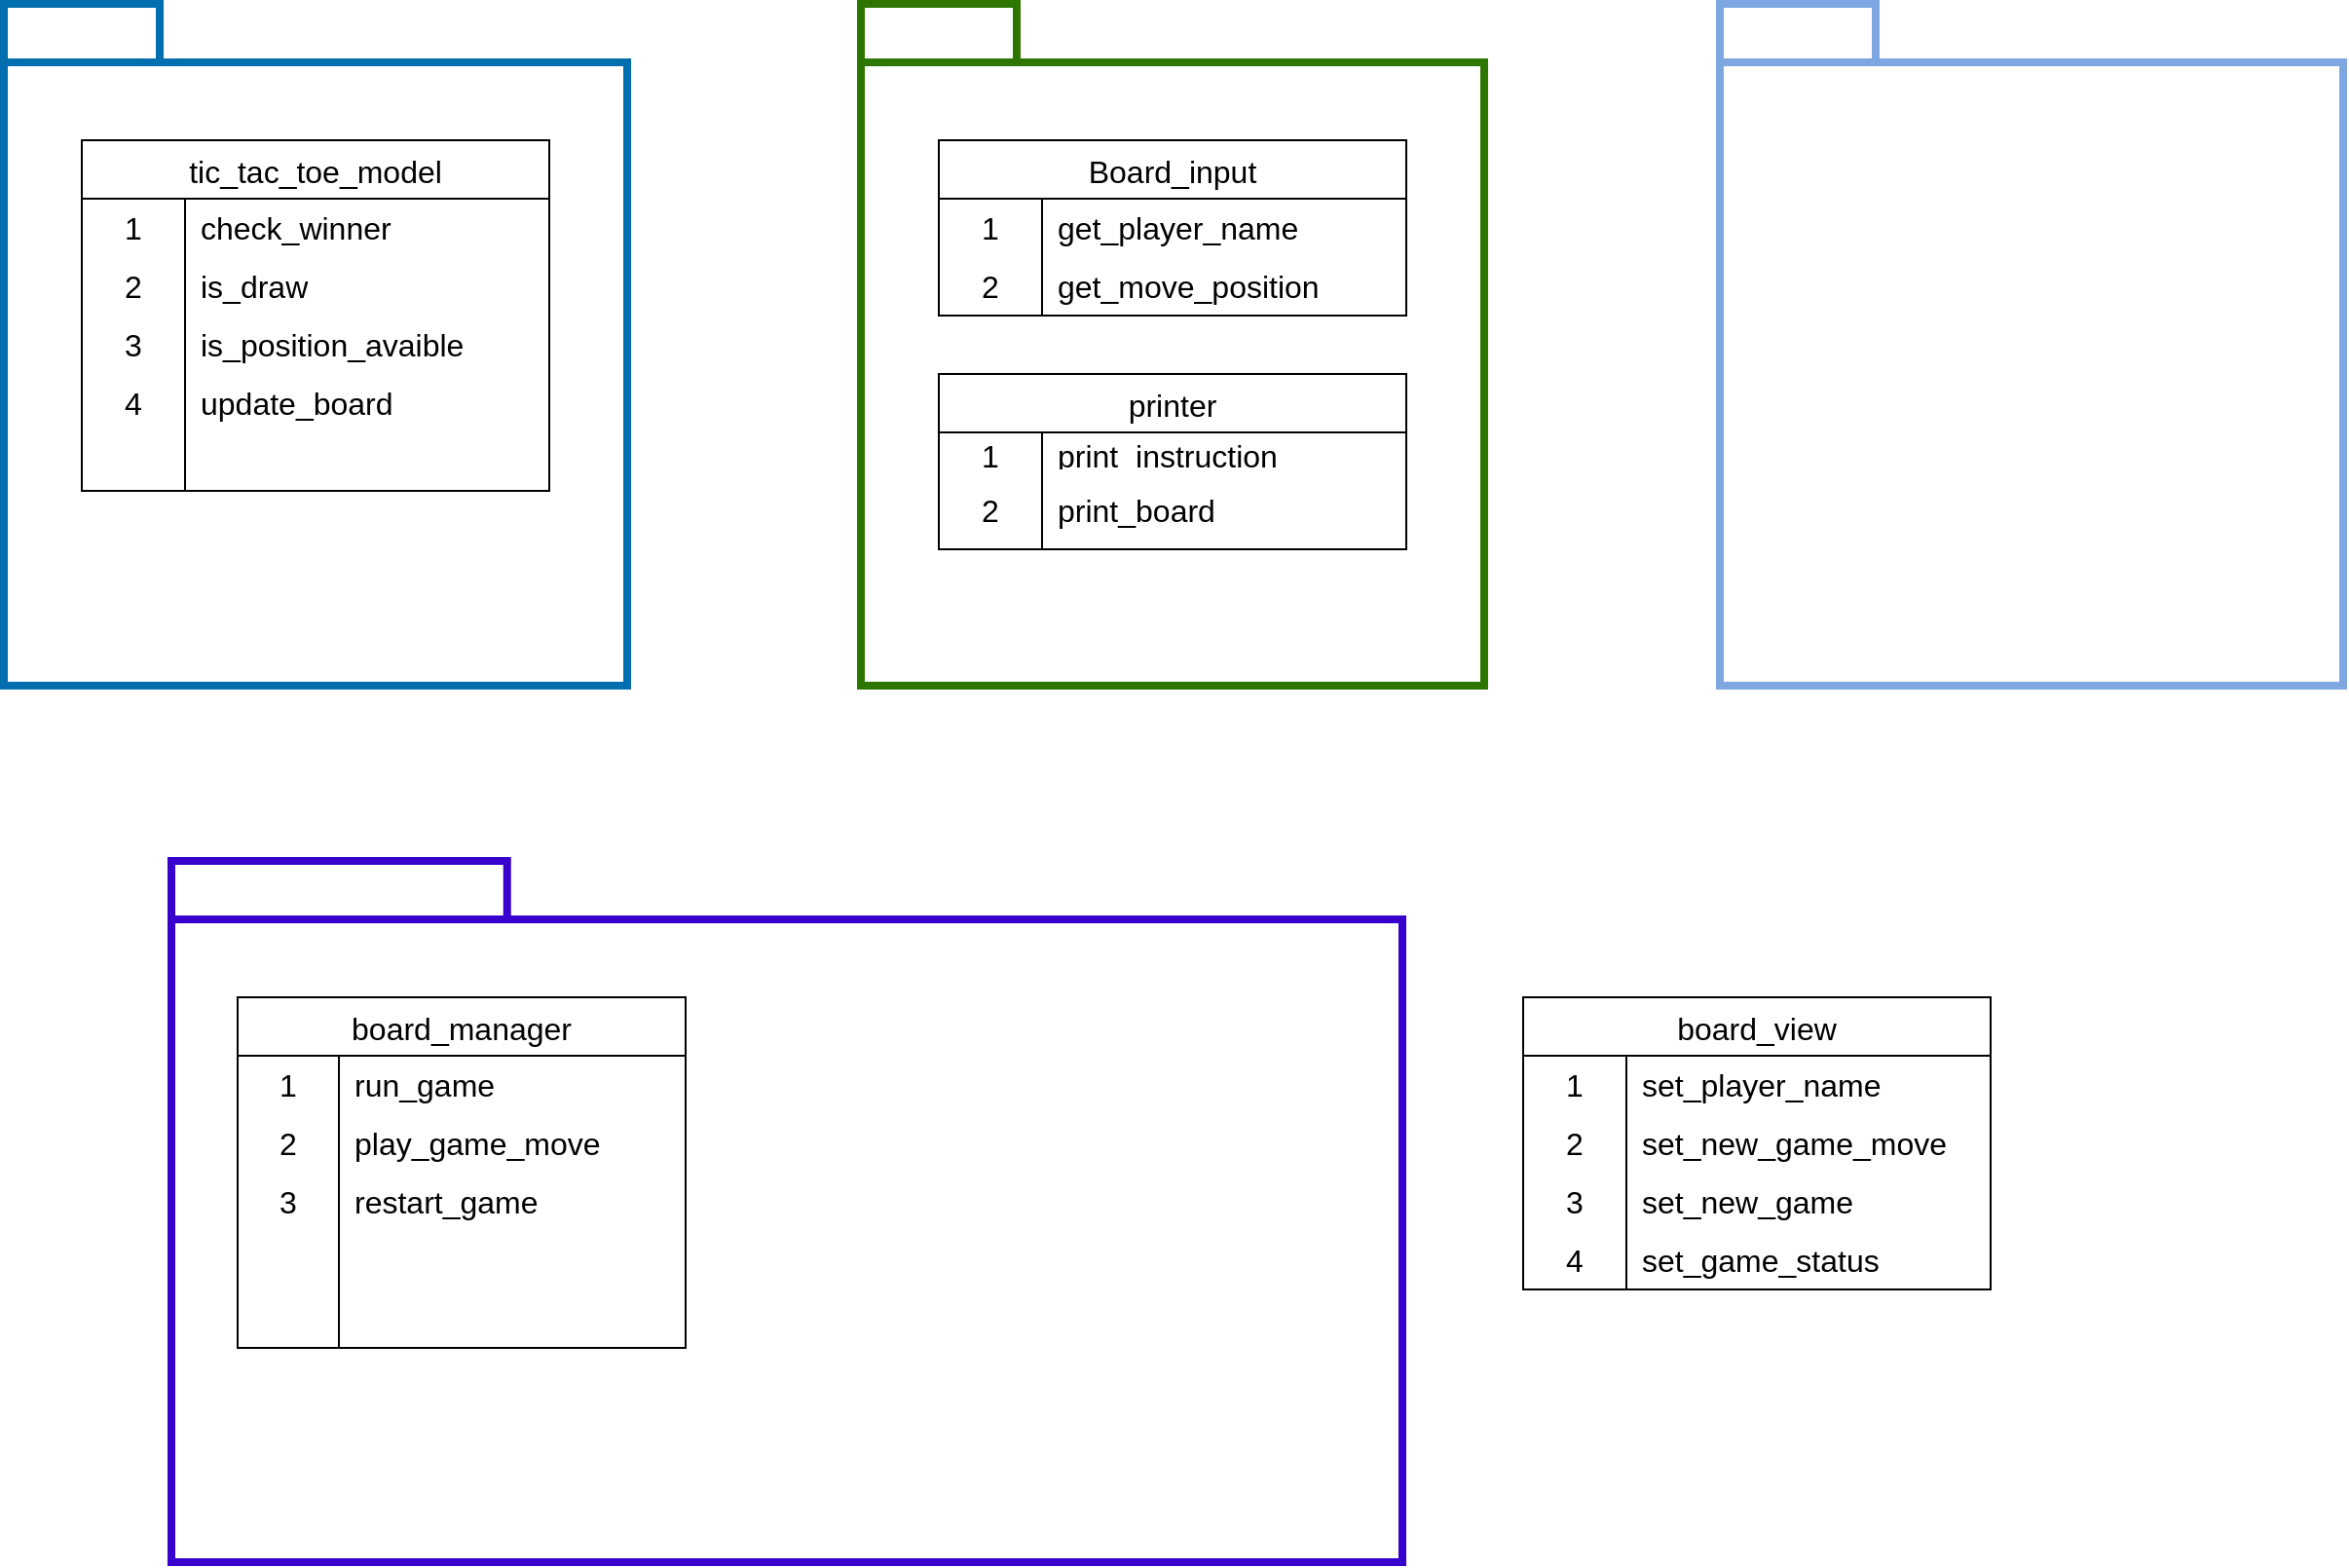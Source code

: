 <mxfile version="24.0.4" type="device">
  <diagram name="Página-1" id="RTz2htkCWhaH7A2Jlfvp">
    <mxGraphModel dx="1687" dy="993" grid="1" gridSize="10" guides="1" tooltips="1" connect="1" arrows="1" fold="1" page="1" pageScale="1" pageWidth="827" pageHeight="1169" math="0" shadow="0">
      <root>
        <mxCell id="0" />
        <mxCell id="1" style="locked=1;" parent="0" />
        <mxCell id="kR5RSAqb6cGgb9kotOOQ-142" value="" style="group" parent="1" vertex="1" connectable="0">
          <mxGeometry x="480" y="140" width="320" height="340" as="geometry" />
        </mxCell>
        <mxCell id="kR5RSAqb6cGgb9kotOOQ-143" value="" style="rounded=0;whiteSpace=wrap;html=1;fillColor=none;fontColor=#ffffff;strokeColor=#2D7600;strokeWidth=4;" parent="kR5RSAqb6cGgb9kotOOQ-142" vertex="1">
          <mxGeometry y="20" width="320" height="320" as="geometry" />
        </mxCell>
        <mxCell id="kR5RSAqb6cGgb9kotOOQ-144" value="View" style="rounded=0;whiteSpace=wrap;html=1;fillColor=none;fontColor=#ffffff;strokeColor=#2D7600;strokeWidth=4;" parent="kR5RSAqb6cGgb9kotOOQ-142" vertex="1">
          <mxGeometry y="-10" width="80" height="30" as="geometry" />
        </mxCell>
        <mxCell id="kR5RSAqb6cGgb9kotOOQ-145" value="" style="group" parent="1" vertex="1" connectable="0">
          <mxGeometry x="40" y="130" width="320" height="350" as="geometry" />
        </mxCell>
        <mxCell id="kR5RSAqb6cGgb9kotOOQ-146" value="" style="rounded=0;whiteSpace=wrap;html=1;fillColor=none;fontColor=#ffffff;strokeColor=#006EAF;strokeWidth=4;" parent="kR5RSAqb6cGgb9kotOOQ-145" vertex="1">
          <mxGeometry y="30" width="320" height="320" as="geometry" />
        </mxCell>
        <mxCell id="kR5RSAqb6cGgb9kotOOQ-147" value="Model" style="rounded=0;whiteSpace=wrap;html=1;fillColor=none;fontColor=#ffffff;strokeColor=#006EAF;strokeWidth=4;" parent="kR5RSAqb6cGgb9kotOOQ-145" vertex="1">
          <mxGeometry width="80" height="30" as="geometry" />
        </mxCell>
        <mxCell id="kR5RSAqb6cGgb9kotOOQ-148" value="" style="group;movable=1;resizable=1;rotatable=1;deletable=1;editable=1;locked=0;connectable=1;" parent="1" vertex="1" connectable="0">
          <mxGeometry x="126" y="570" width="632" height="360" as="geometry" />
        </mxCell>
        <mxCell id="kR5RSAqb6cGgb9kotOOQ-149" value="" style="rounded=0;whiteSpace=wrap;html=1;fillColor=none;fontColor=#ffffff;strokeColor=#3700CC;strokeWidth=4;movable=0;resizable=0;rotatable=0;deletable=0;editable=0;locked=1;connectable=0;" parent="kR5RSAqb6cGgb9kotOOQ-148" vertex="1">
          <mxGeometry y="30" width="632" height="330" as="geometry" />
        </mxCell>
        <mxCell id="kR5RSAqb6cGgb9kotOOQ-150" value="Controller" style="rounded=0;whiteSpace=wrap;html=1;fillColor=none;fontColor=#ffffff;strokeColor=#3700CC;strokeWidth=4;" parent="kR5RSAqb6cGgb9kotOOQ-148" vertex="1">
          <mxGeometry width="172.364" height="30" as="geometry" />
        </mxCell>
        <mxCell id="kR5RSAqb6cGgb9kotOOQ-151" value="" style="group" parent="1" vertex="1" connectable="0">
          <mxGeometry x="921" y="130" width="320" height="350" as="geometry" />
        </mxCell>
        <mxCell id="kR5RSAqb6cGgb9kotOOQ-152" value="" style="rounded=0;whiteSpace=wrap;html=1;fillColor=none;fontColor=#ffffff;strokeColor=#7EA6E0;strokeWidth=4;" parent="kR5RSAqb6cGgb9kotOOQ-151" vertex="1">
          <mxGeometry y="30" width="320" height="320" as="geometry" />
        </mxCell>
        <mxCell id="kR5RSAqb6cGgb9kotOOQ-153" value="Frontend" style="rounded=0;whiteSpace=wrap;html=1;fillColor=none;fontColor=#ffffff;strokeColor=#7EA6E0;strokeWidth=4;" parent="kR5RSAqb6cGgb9kotOOQ-151" vertex="1">
          <mxGeometry width="80" height="30" as="geometry" />
        </mxCell>
        <mxCell id="kR5RSAqb6cGgb9kotOOQ-91" value="Capa sin título" parent="0" />
        <mxCell id="kR5RSAqb6cGgb9kotOOQ-154" value="tic_tac_toe_model" style="shape=table;startSize=30;container=1;collapsible=0;childLayout=tableLayout;fixedRows=1;rowLines=0;fontStyle=0;strokeColor=default;fontSize=16;" parent="kR5RSAqb6cGgb9kotOOQ-91" vertex="1">
          <mxGeometry x="80" y="200" width="240" height="180" as="geometry" />
        </mxCell>
        <mxCell id="kR5RSAqb6cGgb9kotOOQ-155" value="" style="shape=tableRow;horizontal=0;startSize=0;swimlaneHead=0;swimlaneBody=0;top=0;left=0;bottom=0;right=0;collapsible=0;dropTarget=0;fillColor=none;points=[[0,0.5],[1,0.5]];portConstraint=eastwest;strokeColor=inherit;fontSize=16;" parent="kR5RSAqb6cGgb9kotOOQ-154" vertex="1">
          <mxGeometry y="30" width="240" height="30" as="geometry" />
        </mxCell>
        <mxCell id="kR5RSAqb6cGgb9kotOOQ-156" value="1" style="shape=partialRectangle;html=1;whiteSpace=wrap;connectable=0;fillColor=none;top=0;left=0;bottom=0;right=0;overflow=hidden;pointerEvents=1;strokeColor=inherit;fontSize=16;" parent="kR5RSAqb6cGgb9kotOOQ-155" vertex="1">
          <mxGeometry width="53" height="30" as="geometry">
            <mxRectangle width="53" height="30" as="alternateBounds" />
          </mxGeometry>
        </mxCell>
        <mxCell id="kR5RSAqb6cGgb9kotOOQ-157" value="check_winner" style="shape=partialRectangle;html=1;whiteSpace=wrap;connectable=0;fillColor=none;top=0;left=0;bottom=0;right=0;align=left;spacingLeft=6;overflow=hidden;strokeColor=inherit;fontSize=16;" parent="kR5RSAqb6cGgb9kotOOQ-155" vertex="1">
          <mxGeometry x="53" width="187" height="30" as="geometry">
            <mxRectangle width="187" height="30" as="alternateBounds" />
          </mxGeometry>
        </mxCell>
        <mxCell id="kR5RSAqb6cGgb9kotOOQ-158" value="" style="shape=tableRow;horizontal=0;startSize=0;swimlaneHead=0;swimlaneBody=0;top=0;left=0;bottom=0;right=0;collapsible=0;dropTarget=0;fillColor=none;points=[[0,0.5],[1,0.5]];portConstraint=eastwest;strokeColor=inherit;fontSize=16;" parent="kR5RSAqb6cGgb9kotOOQ-154" vertex="1">
          <mxGeometry y="60" width="240" height="30" as="geometry" />
        </mxCell>
        <mxCell id="kR5RSAqb6cGgb9kotOOQ-159" value="2" style="shape=partialRectangle;html=1;whiteSpace=wrap;connectable=0;fillColor=none;top=0;left=0;bottom=0;right=0;overflow=hidden;strokeColor=inherit;fontSize=16;" parent="kR5RSAqb6cGgb9kotOOQ-158" vertex="1">
          <mxGeometry width="53" height="30" as="geometry">
            <mxRectangle width="53" height="30" as="alternateBounds" />
          </mxGeometry>
        </mxCell>
        <mxCell id="kR5RSAqb6cGgb9kotOOQ-160" value="is_draw" style="shape=partialRectangle;html=1;whiteSpace=wrap;connectable=0;fillColor=none;top=0;left=0;bottom=0;right=0;align=left;spacingLeft=6;overflow=hidden;strokeColor=inherit;fontSize=16;" parent="kR5RSAqb6cGgb9kotOOQ-158" vertex="1">
          <mxGeometry x="53" width="187" height="30" as="geometry">
            <mxRectangle width="187" height="30" as="alternateBounds" />
          </mxGeometry>
        </mxCell>
        <mxCell id="kR5RSAqb6cGgb9kotOOQ-161" value="" style="shape=tableRow;horizontal=0;startSize=0;swimlaneHead=0;swimlaneBody=0;top=0;left=0;bottom=0;right=0;collapsible=0;dropTarget=0;fillColor=none;points=[[0,0.5],[1,0.5]];portConstraint=eastwest;strokeColor=inherit;fontSize=16;" parent="kR5RSAqb6cGgb9kotOOQ-154" vertex="1">
          <mxGeometry y="90" width="240" height="30" as="geometry" />
        </mxCell>
        <mxCell id="kR5RSAqb6cGgb9kotOOQ-162" value="3" style="shape=partialRectangle;html=1;whiteSpace=wrap;connectable=0;fillColor=none;top=0;left=0;bottom=0;right=0;overflow=hidden;strokeColor=inherit;fontSize=16;" parent="kR5RSAqb6cGgb9kotOOQ-161" vertex="1">
          <mxGeometry width="53" height="30" as="geometry">
            <mxRectangle width="53" height="30" as="alternateBounds" />
          </mxGeometry>
        </mxCell>
        <mxCell id="kR5RSAqb6cGgb9kotOOQ-163" value="is_position_avaible" style="shape=partialRectangle;html=1;whiteSpace=wrap;connectable=0;fillColor=none;top=0;left=0;bottom=0;right=0;align=left;spacingLeft=6;overflow=hidden;strokeColor=inherit;fontSize=16;" parent="kR5RSAqb6cGgb9kotOOQ-161" vertex="1">
          <mxGeometry x="53" width="187" height="30" as="geometry">
            <mxRectangle width="187" height="30" as="alternateBounds" />
          </mxGeometry>
        </mxCell>
        <mxCell id="kR5RSAqb6cGgb9kotOOQ-164" style="shape=tableRow;horizontal=0;startSize=0;swimlaneHead=0;swimlaneBody=0;top=0;left=0;bottom=0;right=0;collapsible=0;dropTarget=0;fillColor=none;points=[[0,0.5],[1,0.5]];portConstraint=eastwest;strokeColor=inherit;fontSize=16;" parent="kR5RSAqb6cGgb9kotOOQ-154" vertex="1">
          <mxGeometry y="120" width="240" height="30" as="geometry" />
        </mxCell>
        <mxCell id="kR5RSAqb6cGgb9kotOOQ-165" value="4" style="shape=partialRectangle;html=1;whiteSpace=wrap;connectable=0;fillColor=none;top=0;left=0;bottom=0;right=0;overflow=hidden;strokeColor=inherit;fontSize=16;" parent="kR5RSAqb6cGgb9kotOOQ-164" vertex="1">
          <mxGeometry width="53" height="30" as="geometry">
            <mxRectangle width="53" height="30" as="alternateBounds" />
          </mxGeometry>
        </mxCell>
        <mxCell id="kR5RSAqb6cGgb9kotOOQ-166" value="update_board" style="shape=partialRectangle;html=1;whiteSpace=wrap;connectable=0;fillColor=none;top=0;left=0;bottom=0;right=0;align=left;spacingLeft=6;overflow=hidden;strokeColor=inherit;fontSize=16;" parent="kR5RSAqb6cGgb9kotOOQ-164" vertex="1">
          <mxGeometry x="53" width="187" height="30" as="geometry">
            <mxRectangle width="187" height="30" as="alternateBounds" />
          </mxGeometry>
        </mxCell>
        <mxCell id="kR5RSAqb6cGgb9kotOOQ-167" style="shape=tableRow;horizontal=0;startSize=0;swimlaneHead=0;swimlaneBody=0;top=0;left=0;bottom=0;right=0;collapsible=0;dropTarget=0;fillColor=none;points=[[0,0.5],[1,0.5]];portConstraint=eastwest;strokeColor=inherit;fontSize=16;" parent="kR5RSAqb6cGgb9kotOOQ-154" vertex="1">
          <mxGeometry y="150" width="240" height="30" as="geometry" />
        </mxCell>
        <mxCell id="kR5RSAqb6cGgb9kotOOQ-168" style="shape=partialRectangle;html=1;whiteSpace=wrap;connectable=0;fillColor=none;top=0;left=0;bottom=0;right=0;overflow=hidden;strokeColor=inherit;fontSize=16;" parent="kR5RSAqb6cGgb9kotOOQ-167" vertex="1">
          <mxGeometry width="53" height="30" as="geometry">
            <mxRectangle width="53" height="30" as="alternateBounds" />
          </mxGeometry>
        </mxCell>
        <mxCell id="kR5RSAqb6cGgb9kotOOQ-169" style="shape=partialRectangle;html=1;whiteSpace=wrap;connectable=0;fillColor=none;top=0;left=0;bottom=0;right=0;align=left;spacingLeft=6;overflow=hidden;strokeColor=inherit;fontSize=16;" parent="kR5RSAqb6cGgb9kotOOQ-167" vertex="1">
          <mxGeometry x="53" width="187" height="30" as="geometry">
            <mxRectangle width="187" height="30" as="alternateBounds" />
          </mxGeometry>
        </mxCell>
        <mxCell id="kR5RSAqb6cGgb9kotOOQ-170" value="board_view" style="shape=table;startSize=30;container=1;collapsible=0;childLayout=tableLayout;fixedRows=1;rowLines=0;fontStyle=0;strokeColor=default;fontSize=16;" parent="kR5RSAqb6cGgb9kotOOQ-91" vertex="1">
          <mxGeometry x="820" y="640" width="240" height="150" as="geometry" />
        </mxCell>
        <mxCell id="kR5RSAqb6cGgb9kotOOQ-171" value="" style="shape=tableRow;horizontal=0;startSize=0;swimlaneHead=0;swimlaneBody=0;top=0;left=0;bottom=0;right=0;collapsible=0;dropTarget=0;fillColor=none;points=[[0,0.5],[1,0.5]];portConstraint=eastwest;strokeColor=inherit;fontSize=16;" parent="kR5RSAqb6cGgb9kotOOQ-170" vertex="1">
          <mxGeometry y="30" width="240" height="30" as="geometry" />
        </mxCell>
        <mxCell id="kR5RSAqb6cGgb9kotOOQ-172" value="1" style="shape=partialRectangle;html=1;whiteSpace=wrap;connectable=0;fillColor=none;top=0;left=0;bottom=0;right=0;overflow=hidden;pointerEvents=1;strokeColor=inherit;fontSize=16;" parent="kR5RSAqb6cGgb9kotOOQ-171" vertex="1">
          <mxGeometry width="53" height="30" as="geometry">
            <mxRectangle width="53" height="30" as="alternateBounds" />
          </mxGeometry>
        </mxCell>
        <mxCell id="kR5RSAqb6cGgb9kotOOQ-173" value="set_player_name" style="shape=partialRectangle;html=1;whiteSpace=wrap;connectable=0;fillColor=none;top=0;left=0;bottom=0;right=0;align=left;spacingLeft=6;overflow=hidden;strokeColor=inherit;fontSize=16;" parent="kR5RSAqb6cGgb9kotOOQ-171" vertex="1">
          <mxGeometry x="53" width="187" height="30" as="geometry">
            <mxRectangle width="187" height="30" as="alternateBounds" />
          </mxGeometry>
        </mxCell>
        <mxCell id="kR5RSAqb6cGgb9kotOOQ-174" value="" style="shape=tableRow;horizontal=0;startSize=0;swimlaneHead=0;swimlaneBody=0;top=0;left=0;bottom=0;right=0;collapsible=0;dropTarget=0;fillColor=none;points=[[0,0.5],[1,0.5]];portConstraint=eastwest;strokeColor=inherit;fontSize=16;" parent="kR5RSAqb6cGgb9kotOOQ-170" vertex="1">
          <mxGeometry y="60" width="240" height="30" as="geometry" />
        </mxCell>
        <mxCell id="kR5RSAqb6cGgb9kotOOQ-175" value="2" style="shape=partialRectangle;html=1;whiteSpace=wrap;connectable=0;fillColor=none;top=0;left=0;bottom=0;right=0;overflow=hidden;strokeColor=inherit;fontSize=16;" parent="kR5RSAqb6cGgb9kotOOQ-174" vertex="1">
          <mxGeometry width="53" height="30" as="geometry">
            <mxRectangle width="53" height="30" as="alternateBounds" />
          </mxGeometry>
        </mxCell>
        <mxCell id="kR5RSAqb6cGgb9kotOOQ-176" value="set_new_game_move" style="shape=partialRectangle;html=1;whiteSpace=wrap;connectable=0;fillColor=none;top=0;left=0;bottom=0;right=0;align=left;spacingLeft=6;overflow=hidden;strokeColor=inherit;fontSize=16;" parent="kR5RSAqb6cGgb9kotOOQ-174" vertex="1">
          <mxGeometry x="53" width="187" height="30" as="geometry">
            <mxRectangle width="187" height="30" as="alternateBounds" />
          </mxGeometry>
        </mxCell>
        <mxCell id="kR5RSAqb6cGgb9kotOOQ-177" value="" style="shape=tableRow;horizontal=0;startSize=0;swimlaneHead=0;swimlaneBody=0;top=0;left=0;bottom=0;right=0;collapsible=0;dropTarget=0;fillColor=none;points=[[0,0.5],[1,0.5]];portConstraint=eastwest;strokeColor=inherit;fontSize=16;" parent="kR5RSAqb6cGgb9kotOOQ-170" vertex="1">
          <mxGeometry y="90" width="240" height="30" as="geometry" />
        </mxCell>
        <mxCell id="kR5RSAqb6cGgb9kotOOQ-178" value="3" style="shape=partialRectangle;html=1;whiteSpace=wrap;connectable=0;fillColor=none;top=0;left=0;bottom=0;right=0;overflow=hidden;strokeColor=inherit;fontSize=16;" parent="kR5RSAqb6cGgb9kotOOQ-177" vertex="1">
          <mxGeometry width="53" height="30" as="geometry">
            <mxRectangle width="53" height="30" as="alternateBounds" />
          </mxGeometry>
        </mxCell>
        <mxCell id="kR5RSAqb6cGgb9kotOOQ-179" value="set_new_game" style="shape=partialRectangle;html=1;whiteSpace=wrap;connectable=0;fillColor=none;top=0;left=0;bottom=0;right=0;align=left;spacingLeft=6;overflow=hidden;strokeColor=inherit;fontSize=16;" parent="kR5RSAqb6cGgb9kotOOQ-177" vertex="1">
          <mxGeometry x="53" width="187" height="30" as="geometry">
            <mxRectangle width="187" height="30" as="alternateBounds" />
          </mxGeometry>
        </mxCell>
        <mxCell id="kR5RSAqb6cGgb9kotOOQ-180" style="shape=tableRow;horizontal=0;startSize=0;swimlaneHead=0;swimlaneBody=0;top=0;left=0;bottom=0;right=0;collapsible=0;dropTarget=0;fillColor=none;points=[[0,0.5],[1,0.5]];portConstraint=eastwest;strokeColor=inherit;fontSize=16;" parent="kR5RSAqb6cGgb9kotOOQ-170" vertex="1">
          <mxGeometry y="120" width="240" height="30" as="geometry" />
        </mxCell>
        <mxCell id="kR5RSAqb6cGgb9kotOOQ-181" value="4" style="shape=partialRectangle;html=1;whiteSpace=wrap;connectable=0;fillColor=none;top=0;left=0;bottom=0;right=0;overflow=hidden;strokeColor=inherit;fontSize=16;" parent="kR5RSAqb6cGgb9kotOOQ-180" vertex="1">
          <mxGeometry width="53" height="30" as="geometry">
            <mxRectangle width="53" height="30" as="alternateBounds" />
          </mxGeometry>
        </mxCell>
        <mxCell id="kR5RSAqb6cGgb9kotOOQ-182" value="set_game_status" style="shape=partialRectangle;html=1;whiteSpace=wrap;connectable=0;fillColor=none;top=0;left=0;bottom=0;right=0;align=left;spacingLeft=6;overflow=hidden;strokeColor=inherit;fontSize=16;" parent="kR5RSAqb6cGgb9kotOOQ-180" vertex="1">
          <mxGeometry x="53" width="187" height="30" as="geometry">
            <mxRectangle width="187" height="30" as="alternateBounds" />
          </mxGeometry>
        </mxCell>
        <mxCell id="kR5RSAqb6cGgb9kotOOQ-183" value="board_manager" style="shape=table;startSize=30;container=1;collapsible=0;childLayout=tableLayout;fixedRows=1;rowLines=0;fontStyle=0;strokeColor=default;fontSize=16;" parent="kR5RSAqb6cGgb9kotOOQ-91" vertex="1">
          <mxGeometry x="160" y="640" width="230" height="180" as="geometry" />
        </mxCell>
        <mxCell id="kR5RSAqb6cGgb9kotOOQ-184" value="" style="shape=tableRow;horizontal=0;startSize=0;swimlaneHead=0;swimlaneBody=0;top=0;left=0;bottom=0;right=0;collapsible=0;dropTarget=0;fillColor=none;points=[[0,0.5],[1,0.5]];portConstraint=eastwest;strokeColor=inherit;fontSize=16;" parent="kR5RSAqb6cGgb9kotOOQ-183" vertex="1">
          <mxGeometry y="30" width="230" height="30" as="geometry" />
        </mxCell>
        <mxCell id="kR5RSAqb6cGgb9kotOOQ-185" value="1" style="shape=partialRectangle;html=1;whiteSpace=wrap;connectable=0;fillColor=none;top=0;left=0;bottom=0;right=0;overflow=hidden;pointerEvents=1;strokeColor=inherit;fontSize=16;" parent="kR5RSAqb6cGgb9kotOOQ-184" vertex="1">
          <mxGeometry width="52" height="30" as="geometry">
            <mxRectangle width="52" height="30" as="alternateBounds" />
          </mxGeometry>
        </mxCell>
        <mxCell id="kR5RSAqb6cGgb9kotOOQ-186" value="run_game" style="shape=partialRectangle;html=1;whiteSpace=wrap;connectable=0;fillColor=none;top=0;left=0;bottom=0;right=0;align=left;spacingLeft=6;overflow=hidden;strokeColor=inherit;fontSize=16;" parent="kR5RSAqb6cGgb9kotOOQ-184" vertex="1">
          <mxGeometry x="52" width="178" height="30" as="geometry">
            <mxRectangle width="178" height="30" as="alternateBounds" />
          </mxGeometry>
        </mxCell>
        <mxCell id="kR5RSAqb6cGgb9kotOOQ-187" value="" style="shape=tableRow;horizontal=0;startSize=0;swimlaneHead=0;swimlaneBody=0;top=0;left=0;bottom=0;right=0;collapsible=0;dropTarget=0;fillColor=none;points=[[0,0.5],[1,0.5]];portConstraint=eastwest;strokeColor=inherit;fontSize=16;" parent="kR5RSAqb6cGgb9kotOOQ-183" vertex="1">
          <mxGeometry y="60" width="230" height="30" as="geometry" />
        </mxCell>
        <mxCell id="kR5RSAqb6cGgb9kotOOQ-188" value="2" style="shape=partialRectangle;html=1;whiteSpace=wrap;connectable=0;fillColor=none;top=0;left=0;bottom=0;right=0;overflow=hidden;strokeColor=inherit;fontSize=16;" parent="kR5RSAqb6cGgb9kotOOQ-187" vertex="1">
          <mxGeometry width="52" height="30" as="geometry">
            <mxRectangle width="52" height="30" as="alternateBounds" />
          </mxGeometry>
        </mxCell>
        <mxCell id="kR5RSAqb6cGgb9kotOOQ-189" value="play_game_move" style="shape=partialRectangle;html=1;whiteSpace=wrap;connectable=0;fillColor=none;top=0;left=0;bottom=0;right=0;align=left;spacingLeft=6;overflow=hidden;strokeColor=inherit;fontSize=16;" parent="kR5RSAqb6cGgb9kotOOQ-187" vertex="1">
          <mxGeometry x="52" width="178" height="30" as="geometry">
            <mxRectangle width="178" height="30" as="alternateBounds" />
          </mxGeometry>
        </mxCell>
        <mxCell id="kR5RSAqb6cGgb9kotOOQ-190" value="" style="shape=tableRow;horizontal=0;startSize=0;swimlaneHead=0;swimlaneBody=0;top=0;left=0;bottom=0;right=0;collapsible=0;dropTarget=0;fillColor=none;points=[[0,0.5],[1,0.5]];portConstraint=eastwest;strokeColor=inherit;fontSize=16;" parent="kR5RSAqb6cGgb9kotOOQ-183" vertex="1">
          <mxGeometry y="90" width="230" height="30" as="geometry" />
        </mxCell>
        <mxCell id="kR5RSAqb6cGgb9kotOOQ-191" value="3" style="shape=partialRectangle;html=1;whiteSpace=wrap;connectable=0;fillColor=none;top=0;left=0;bottom=0;right=0;overflow=hidden;strokeColor=inherit;fontSize=16;" parent="kR5RSAqb6cGgb9kotOOQ-190" vertex="1">
          <mxGeometry width="52" height="30" as="geometry">
            <mxRectangle width="52" height="30" as="alternateBounds" />
          </mxGeometry>
        </mxCell>
        <mxCell id="kR5RSAqb6cGgb9kotOOQ-192" value="restart_game" style="shape=partialRectangle;html=1;whiteSpace=wrap;connectable=0;fillColor=none;top=0;left=0;bottom=0;right=0;align=left;spacingLeft=6;overflow=hidden;strokeColor=inherit;fontSize=16;" parent="kR5RSAqb6cGgb9kotOOQ-190" vertex="1">
          <mxGeometry x="52" width="178" height="30" as="geometry">
            <mxRectangle width="178" height="30" as="alternateBounds" />
          </mxGeometry>
        </mxCell>
        <mxCell id="kR5RSAqb6cGgb9kotOOQ-193" style="shape=tableRow;horizontal=0;startSize=0;swimlaneHead=0;swimlaneBody=0;top=0;left=0;bottom=0;right=0;collapsible=0;dropTarget=0;fillColor=none;points=[[0,0.5],[1,0.5]];portConstraint=eastwest;strokeColor=inherit;fontSize=16;" parent="kR5RSAqb6cGgb9kotOOQ-183" vertex="1">
          <mxGeometry y="120" width="230" height="30" as="geometry" />
        </mxCell>
        <mxCell id="kR5RSAqb6cGgb9kotOOQ-194" value="" style="shape=partialRectangle;html=1;whiteSpace=wrap;connectable=0;fillColor=none;top=0;left=0;bottom=0;right=0;overflow=hidden;strokeColor=inherit;fontSize=16;" parent="kR5RSAqb6cGgb9kotOOQ-193" vertex="1">
          <mxGeometry width="52" height="30" as="geometry">
            <mxRectangle width="52" height="30" as="alternateBounds" />
          </mxGeometry>
        </mxCell>
        <mxCell id="kR5RSAqb6cGgb9kotOOQ-195" value="" style="shape=partialRectangle;html=1;whiteSpace=wrap;connectable=0;fillColor=none;top=0;left=0;bottom=0;right=0;align=left;spacingLeft=6;overflow=hidden;strokeColor=inherit;fontSize=16;" parent="kR5RSAqb6cGgb9kotOOQ-193" vertex="1">
          <mxGeometry x="52" width="178" height="30" as="geometry">
            <mxRectangle width="178" height="30" as="alternateBounds" />
          </mxGeometry>
        </mxCell>
        <mxCell id="kR5RSAqb6cGgb9kotOOQ-196" style="shape=tableRow;horizontal=0;startSize=0;swimlaneHead=0;swimlaneBody=0;top=0;left=0;bottom=0;right=0;collapsible=0;dropTarget=0;fillColor=none;points=[[0,0.5],[1,0.5]];portConstraint=eastwest;strokeColor=inherit;fontSize=16;" parent="kR5RSAqb6cGgb9kotOOQ-183" vertex="1">
          <mxGeometry y="150" width="230" height="30" as="geometry" />
        </mxCell>
        <mxCell id="kR5RSAqb6cGgb9kotOOQ-197" style="shape=partialRectangle;html=1;whiteSpace=wrap;connectable=0;fillColor=none;top=0;left=0;bottom=0;right=0;overflow=hidden;strokeColor=inherit;fontSize=16;" parent="kR5RSAqb6cGgb9kotOOQ-196" vertex="1">
          <mxGeometry width="52" height="30" as="geometry">
            <mxRectangle width="52" height="30" as="alternateBounds" />
          </mxGeometry>
        </mxCell>
        <mxCell id="kR5RSAqb6cGgb9kotOOQ-198" style="shape=partialRectangle;html=1;whiteSpace=wrap;connectable=0;fillColor=none;top=0;left=0;bottom=0;right=0;align=left;spacingLeft=6;overflow=hidden;strokeColor=inherit;fontSize=16;" parent="kR5RSAqb6cGgb9kotOOQ-196" vertex="1">
          <mxGeometry x="52" width="178" height="30" as="geometry">
            <mxRectangle width="178" height="30" as="alternateBounds" />
          </mxGeometry>
        </mxCell>
        <mxCell id="kR5RSAqb6cGgb9kotOOQ-199" value="printer" style="shape=table;startSize=30;container=1;collapsible=0;childLayout=tableLayout;fixedRows=1;rowLines=0;fontStyle=0;strokeColor=default;fontSize=16;" parent="kR5RSAqb6cGgb9kotOOQ-91" vertex="1">
          <mxGeometry x="520" y="320" width="240" height="90" as="geometry" />
        </mxCell>
        <mxCell id="kR5RSAqb6cGgb9kotOOQ-200" value="" style="shape=tableRow;horizontal=0;startSize=0;swimlaneHead=0;swimlaneBody=0;top=0;left=0;bottom=0;right=0;collapsible=0;dropTarget=0;fillColor=none;points=[[0,0.5],[1,0.5]];portConstraint=eastwest;strokeColor=inherit;fontSize=16;" parent="kR5RSAqb6cGgb9kotOOQ-199" vertex="1">
          <mxGeometry y="30" width="240" height="20" as="geometry" />
        </mxCell>
        <mxCell id="kR5RSAqb6cGgb9kotOOQ-201" value="1" style="shape=partialRectangle;html=1;whiteSpace=wrap;connectable=0;fillColor=none;top=0;left=0;bottom=0;right=0;overflow=hidden;pointerEvents=1;strokeColor=inherit;fontSize=16;" parent="kR5RSAqb6cGgb9kotOOQ-200" vertex="1">
          <mxGeometry width="53" height="20" as="geometry">
            <mxRectangle width="53" height="20" as="alternateBounds" />
          </mxGeometry>
        </mxCell>
        <mxCell id="kR5RSAqb6cGgb9kotOOQ-202" value="print_instruction" style="shape=partialRectangle;html=1;whiteSpace=wrap;connectable=0;fillColor=none;top=0;left=0;bottom=0;right=0;align=left;spacingLeft=6;overflow=hidden;strokeColor=inherit;fontSize=16;" parent="kR5RSAqb6cGgb9kotOOQ-200" vertex="1">
          <mxGeometry x="53" width="187" height="20" as="geometry">
            <mxRectangle width="187" height="20" as="alternateBounds" />
          </mxGeometry>
        </mxCell>
        <mxCell id="kR5RSAqb6cGgb9kotOOQ-203" value="" style="shape=tableRow;horizontal=0;startSize=0;swimlaneHead=0;swimlaneBody=0;top=0;left=0;bottom=0;right=0;collapsible=0;dropTarget=0;fillColor=none;points=[[0,0.5],[1,0.5]];portConstraint=eastwest;strokeColor=inherit;fontSize=16;" parent="kR5RSAqb6cGgb9kotOOQ-199" vertex="1">
          <mxGeometry y="50" width="240" height="40" as="geometry" />
        </mxCell>
        <mxCell id="kR5RSAqb6cGgb9kotOOQ-204" value="2" style="shape=partialRectangle;html=1;whiteSpace=wrap;connectable=0;fillColor=none;top=0;left=0;bottom=0;right=0;overflow=hidden;strokeColor=inherit;fontSize=16;" parent="kR5RSAqb6cGgb9kotOOQ-203" vertex="1">
          <mxGeometry width="53" height="40" as="geometry">
            <mxRectangle width="53" height="40" as="alternateBounds" />
          </mxGeometry>
        </mxCell>
        <mxCell id="kR5RSAqb6cGgb9kotOOQ-205" value="print_board" style="shape=partialRectangle;html=1;whiteSpace=wrap;connectable=0;fillColor=none;top=0;left=0;bottom=0;right=0;align=left;spacingLeft=6;overflow=hidden;strokeColor=inherit;fontSize=16;" parent="kR5RSAqb6cGgb9kotOOQ-203" vertex="1">
          <mxGeometry x="53" width="187" height="40" as="geometry">
            <mxRectangle width="187" height="40" as="alternateBounds" />
          </mxGeometry>
        </mxCell>
        <mxCell id="kR5RSAqb6cGgb9kotOOQ-206" value="Board_input" style="shape=table;startSize=30;container=1;collapsible=0;childLayout=tableLayout;fixedRows=1;rowLines=0;fontStyle=0;strokeColor=default;fontSize=16;" parent="kR5RSAqb6cGgb9kotOOQ-91" vertex="1">
          <mxGeometry x="520" y="200" width="240" height="90" as="geometry" />
        </mxCell>
        <mxCell id="kR5RSAqb6cGgb9kotOOQ-207" value="" style="shape=tableRow;horizontal=0;startSize=0;swimlaneHead=0;swimlaneBody=0;top=0;left=0;bottom=0;right=0;collapsible=0;dropTarget=0;fillColor=none;points=[[0,0.5],[1,0.5]];portConstraint=eastwest;strokeColor=inherit;fontSize=16;" parent="kR5RSAqb6cGgb9kotOOQ-206" vertex="1">
          <mxGeometry y="30" width="240" height="30" as="geometry" />
        </mxCell>
        <mxCell id="kR5RSAqb6cGgb9kotOOQ-208" value="1" style="shape=partialRectangle;html=1;whiteSpace=wrap;connectable=0;fillColor=none;top=0;left=0;bottom=0;right=0;overflow=hidden;pointerEvents=1;strokeColor=inherit;fontSize=16;" parent="kR5RSAqb6cGgb9kotOOQ-207" vertex="1">
          <mxGeometry width="53" height="30" as="geometry">
            <mxRectangle width="53" height="30" as="alternateBounds" />
          </mxGeometry>
        </mxCell>
        <mxCell id="kR5RSAqb6cGgb9kotOOQ-209" value="get_player_name" style="shape=partialRectangle;html=1;whiteSpace=wrap;connectable=0;fillColor=none;top=0;left=0;bottom=0;right=0;align=left;spacingLeft=6;overflow=hidden;strokeColor=inherit;fontSize=16;" parent="kR5RSAqb6cGgb9kotOOQ-207" vertex="1">
          <mxGeometry x="53" width="187" height="30" as="geometry">
            <mxRectangle width="187" height="30" as="alternateBounds" />
          </mxGeometry>
        </mxCell>
        <mxCell id="kR5RSAqb6cGgb9kotOOQ-210" value="" style="shape=tableRow;horizontal=0;startSize=0;swimlaneHead=0;swimlaneBody=0;top=0;left=0;bottom=0;right=0;collapsible=0;dropTarget=0;fillColor=none;points=[[0,0.5],[1,0.5]];portConstraint=eastwest;strokeColor=inherit;fontSize=16;" parent="kR5RSAqb6cGgb9kotOOQ-206" vertex="1">
          <mxGeometry y="60" width="240" height="30" as="geometry" />
        </mxCell>
        <mxCell id="kR5RSAqb6cGgb9kotOOQ-211" value="2" style="shape=partialRectangle;html=1;whiteSpace=wrap;connectable=0;fillColor=none;top=0;left=0;bottom=0;right=0;overflow=hidden;strokeColor=inherit;fontSize=16;" parent="kR5RSAqb6cGgb9kotOOQ-210" vertex="1">
          <mxGeometry width="53" height="30" as="geometry">
            <mxRectangle width="53" height="30" as="alternateBounds" />
          </mxGeometry>
        </mxCell>
        <mxCell id="kR5RSAqb6cGgb9kotOOQ-212" value="get_move_position" style="shape=partialRectangle;html=1;whiteSpace=wrap;connectable=0;fillColor=none;top=0;left=0;bottom=0;right=0;align=left;spacingLeft=6;overflow=hidden;strokeColor=inherit;fontSize=16;" parent="kR5RSAqb6cGgb9kotOOQ-210" vertex="1">
          <mxGeometry x="53" width="187" height="30" as="geometry">
            <mxRectangle width="187" height="30" as="alternateBounds" />
          </mxGeometry>
        </mxCell>
      </root>
    </mxGraphModel>
  </diagram>
</mxfile>

